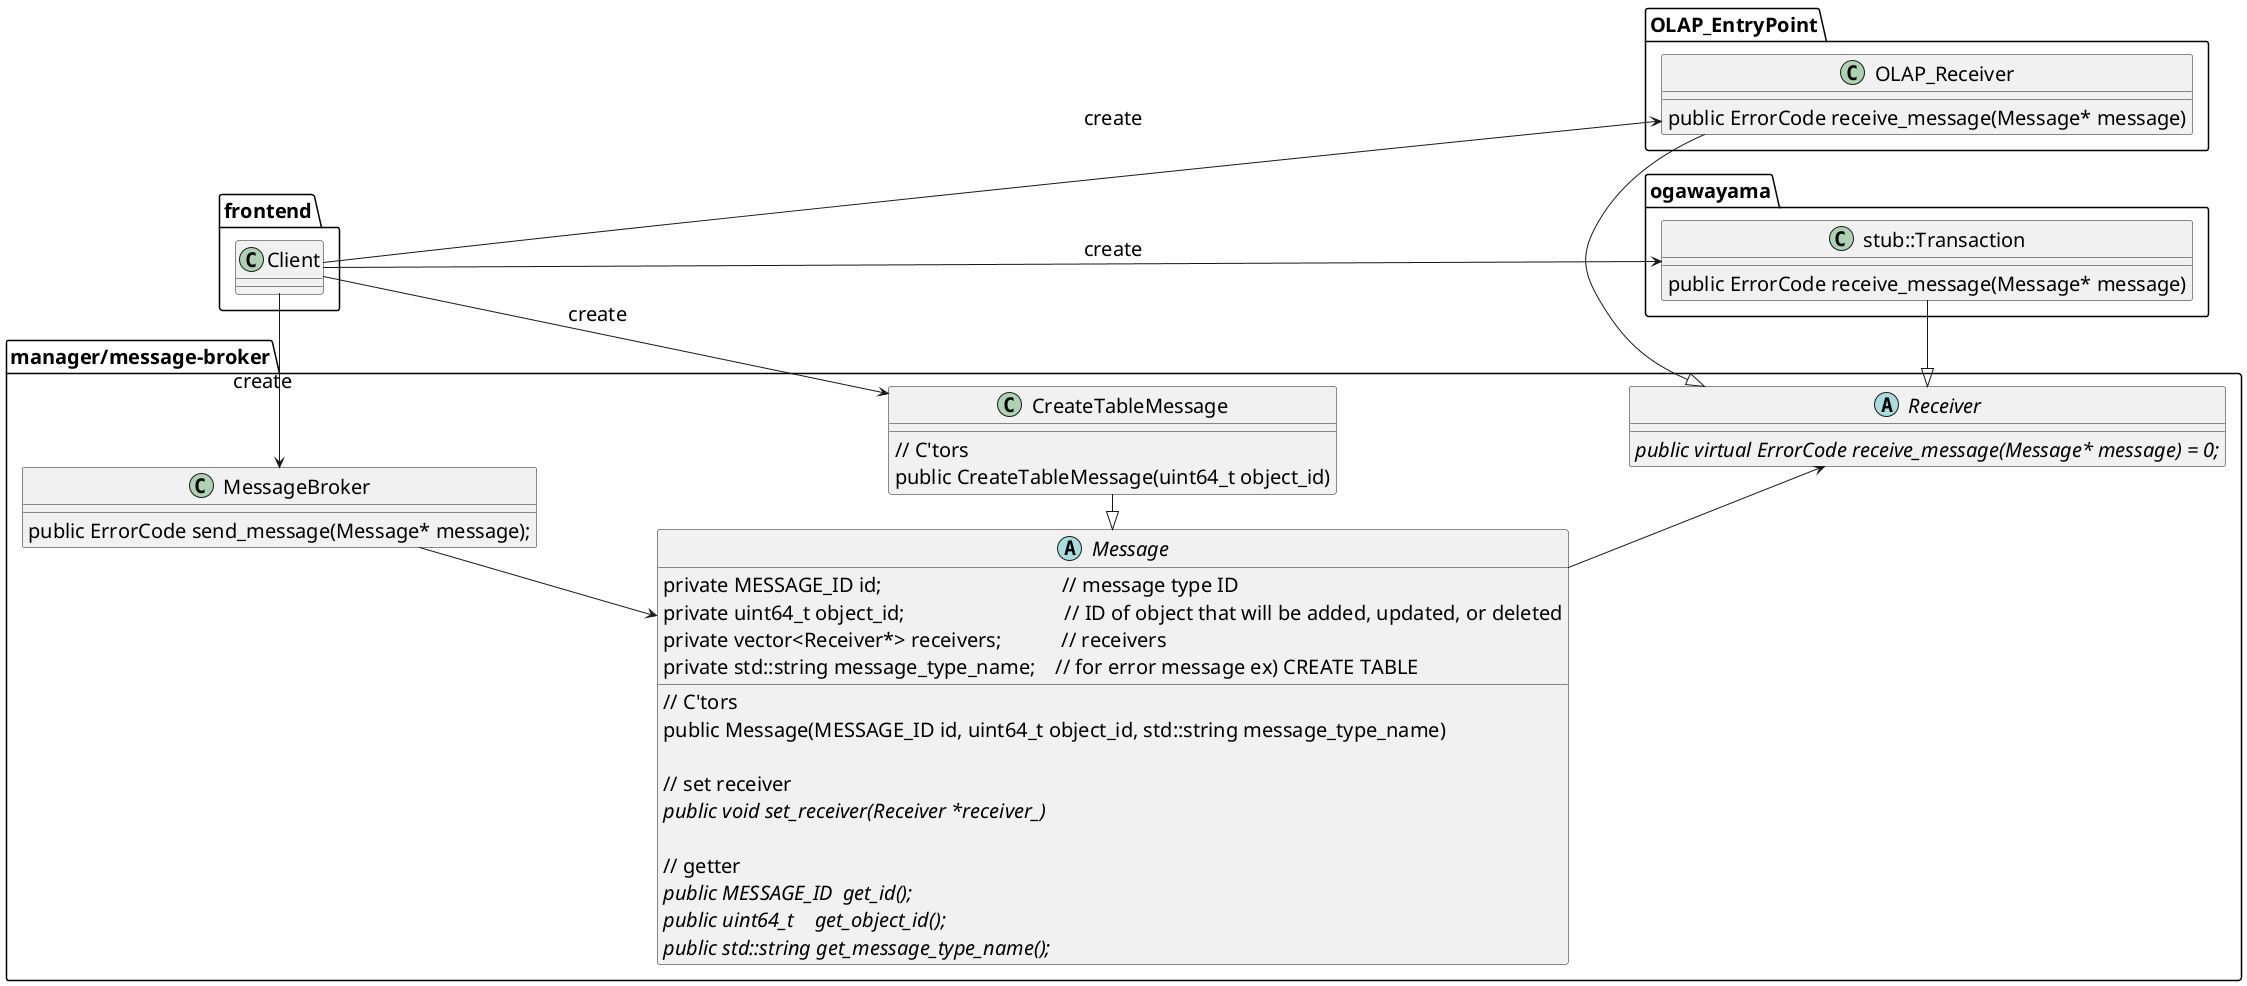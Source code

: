 ' =========================================================
'
' =========================================================
@startuml Command_detail
left to right direction
skinparam defaultFontSize 20

package "manager/message-broker" {
  abstract class Receiver {
    {abstract} public virtual ErrorCode receive_message(Message* message) = 0;
  }

  abstract class Message{
  	{field} private MESSAGE_ID id;　　　　　　　　　// message type ID
  	{field} private uint64_t object_id;　　　　　　　　// ID of object that will be added, updated, or deleted
  	{field} private vector<Receiver*> receivers;　　　// receivers
  	{field} private std::string message_type_name;　// for error message ex) CREATE TABLE
    {method}// C'tors
  	{method}public Message(MESSAGE_ID id, uint64_t object_id, std::string message_type_name)
    {method}
    {method}// set receiver
  	{method}{abstract} public void set_receiver(Receiver *receiver_)
    {method}
    {method}// getter
  	{method}{abstract} public MESSAGE_ID  get_id();
  	{method}{abstract} public uint64_t    get_object_id();
  	{method}{abstract} public std::string get_message_type_name();
  }

  class CreateTableMessage {
    {method}// C'tors
  	{method}public CreateTableMessage(uint64_t object_id)
  }

  class MessageBroker {
    public ErrorCode send_message(Message* message);
  }
}

package ogawayama {
  class "stub::Transaction" {
    public ErrorCode receive_message(Message* message)
  }
}

package OLAP_EntryPoint {
  class OLAP_Receiver {
    public ErrorCode receive_message(Message* message)
  }
}

package frontend {
  class Client {
  }

}

"stub::Transaction" -|> Receiver

MessageBroker --> Message
Message --> Receiver

Message <|- CreateTableMessage

Client --> CreateTableMessage : create
Client -> "stub::Transaction" : create
MessageBroker <- Client : create

OLAP_Receiver -|> Receiver
Client -> OLAP_Receiver : create

@enduml
